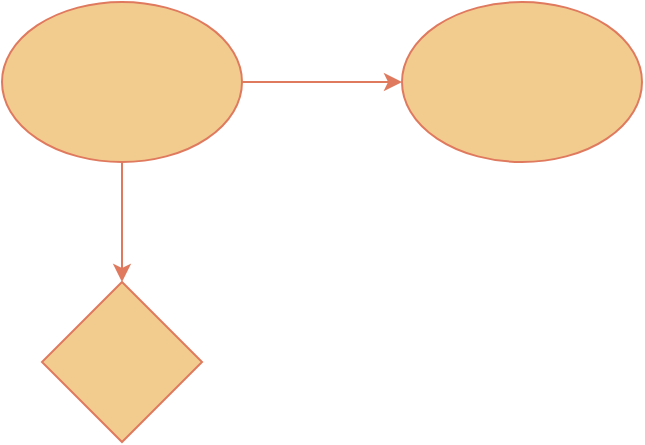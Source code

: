 <mxfile version="21.7.2" type="device">
  <diagram name="Página-1" id="G3QEJugN3Pe26EBjsih7">
    <mxGraphModel dx="880" dy="470" grid="1" gridSize="10" guides="1" tooltips="1" connect="1" arrows="1" fold="1" page="1" pageScale="1" pageWidth="827" pageHeight="1169" math="0" shadow="0">
      <root>
        <mxCell id="0" />
        <mxCell id="1" parent="0" />
        <mxCell id="KECzh_-4RJwkBhUYf3_h-3" value="" style="edgeStyle=orthogonalEdgeStyle;rounded=0;orthogonalLoop=1;jettySize=auto;html=1;labelBackgroundColor=none;strokeColor=#E07A5F;fontColor=default;" edge="1" parent="1" source="KECzh_-4RJwkBhUYf3_h-1" target="KECzh_-4RJwkBhUYf3_h-2">
          <mxGeometry relative="1" as="geometry" />
        </mxCell>
        <mxCell id="KECzh_-4RJwkBhUYf3_h-5" value="" style="edgeStyle=orthogonalEdgeStyle;rounded=0;orthogonalLoop=1;jettySize=auto;html=1;labelBackgroundColor=none;strokeColor=#E07A5F;fontColor=default;" edge="1" parent="1" source="KECzh_-4RJwkBhUYf3_h-1" target="KECzh_-4RJwkBhUYf3_h-4">
          <mxGeometry relative="1" as="geometry" />
        </mxCell>
        <mxCell id="KECzh_-4RJwkBhUYf3_h-1" value="" style="ellipse;whiteSpace=wrap;html=1;labelBackgroundColor=none;fillColor=#F2CC8F;strokeColor=#E07A5F;fontColor=#393C56;" vertex="1" parent="1">
          <mxGeometry x="90" y="150" width="120" height="80" as="geometry" />
        </mxCell>
        <mxCell id="KECzh_-4RJwkBhUYf3_h-2" value="" style="rhombus;whiteSpace=wrap;html=1;labelBackgroundColor=none;fillColor=#F2CC8F;strokeColor=#E07A5F;fontColor=#393C56;" vertex="1" parent="1">
          <mxGeometry x="110" y="290" width="80" height="80" as="geometry" />
        </mxCell>
        <mxCell id="KECzh_-4RJwkBhUYf3_h-4" value="" style="ellipse;whiteSpace=wrap;html=1;labelBackgroundColor=none;fillColor=#F2CC8F;strokeColor=#E07A5F;fontColor=#393C56;" vertex="1" parent="1">
          <mxGeometry x="290" y="150" width="120" height="80" as="geometry" />
        </mxCell>
      </root>
    </mxGraphModel>
  </diagram>
</mxfile>
